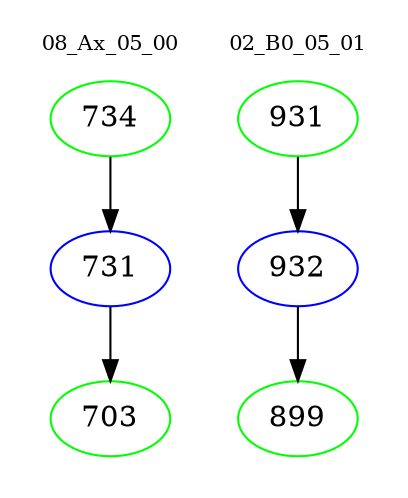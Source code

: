 digraph{
subgraph cluster_0 {
color = white
label = "08_Ax_05_00";
fontsize=10;
T0_734 [label="734", color="green"]
T0_734 -> T0_731 [color="black"]
T0_731 [label="731", color="blue"]
T0_731 -> T0_703 [color="black"]
T0_703 [label="703", color="green"]
}
subgraph cluster_1 {
color = white
label = "02_B0_05_01";
fontsize=10;
T1_931 [label="931", color="green"]
T1_931 -> T1_932 [color="black"]
T1_932 [label="932", color="blue"]
T1_932 -> T1_899 [color="black"]
T1_899 [label="899", color="green"]
}
}
